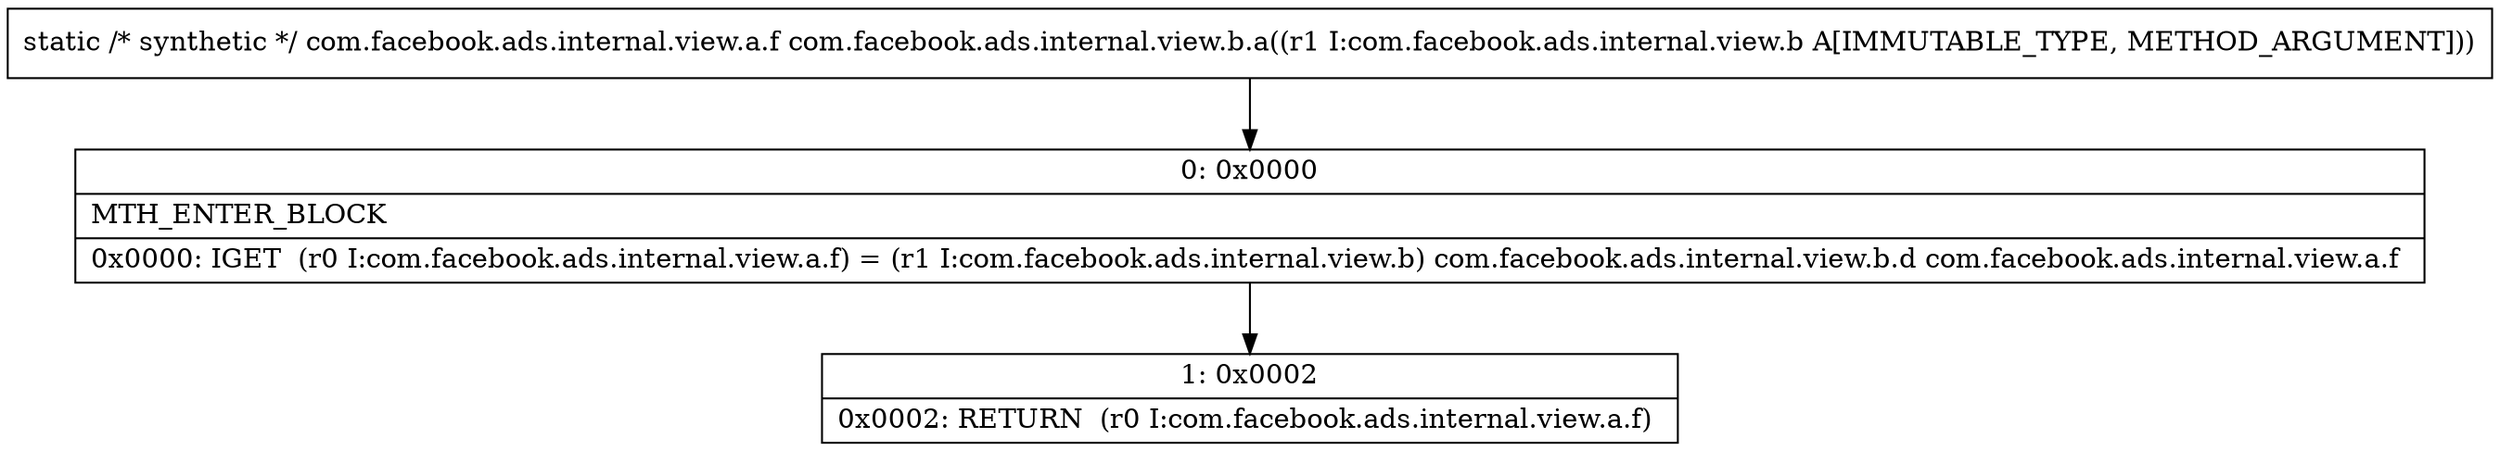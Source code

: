 digraph "CFG forcom.facebook.ads.internal.view.b.a(Lcom\/facebook\/ads\/internal\/view\/b;)Lcom\/facebook\/ads\/internal\/view\/a\/f;" {
Node_0 [shape=record,label="{0\:\ 0x0000|MTH_ENTER_BLOCK\l|0x0000: IGET  (r0 I:com.facebook.ads.internal.view.a.f) = (r1 I:com.facebook.ads.internal.view.b) com.facebook.ads.internal.view.b.d com.facebook.ads.internal.view.a.f \l}"];
Node_1 [shape=record,label="{1\:\ 0x0002|0x0002: RETURN  (r0 I:com.facebook.ads.internal.view.a.f) \l}"];
MethodNode[shape=record,label="{static \/* synthetic *\/ com.facebook.ads.internal.view.a.f com.facebook.ads.internal.view.b.a((r1 I:com.facebook.ads.internal.view.b A[IMMUTABLE_TYPE, METHOD_ARGUMENT])) }"];
MethodNode -> Node_0;
Node_0 -> Node_1;
}

